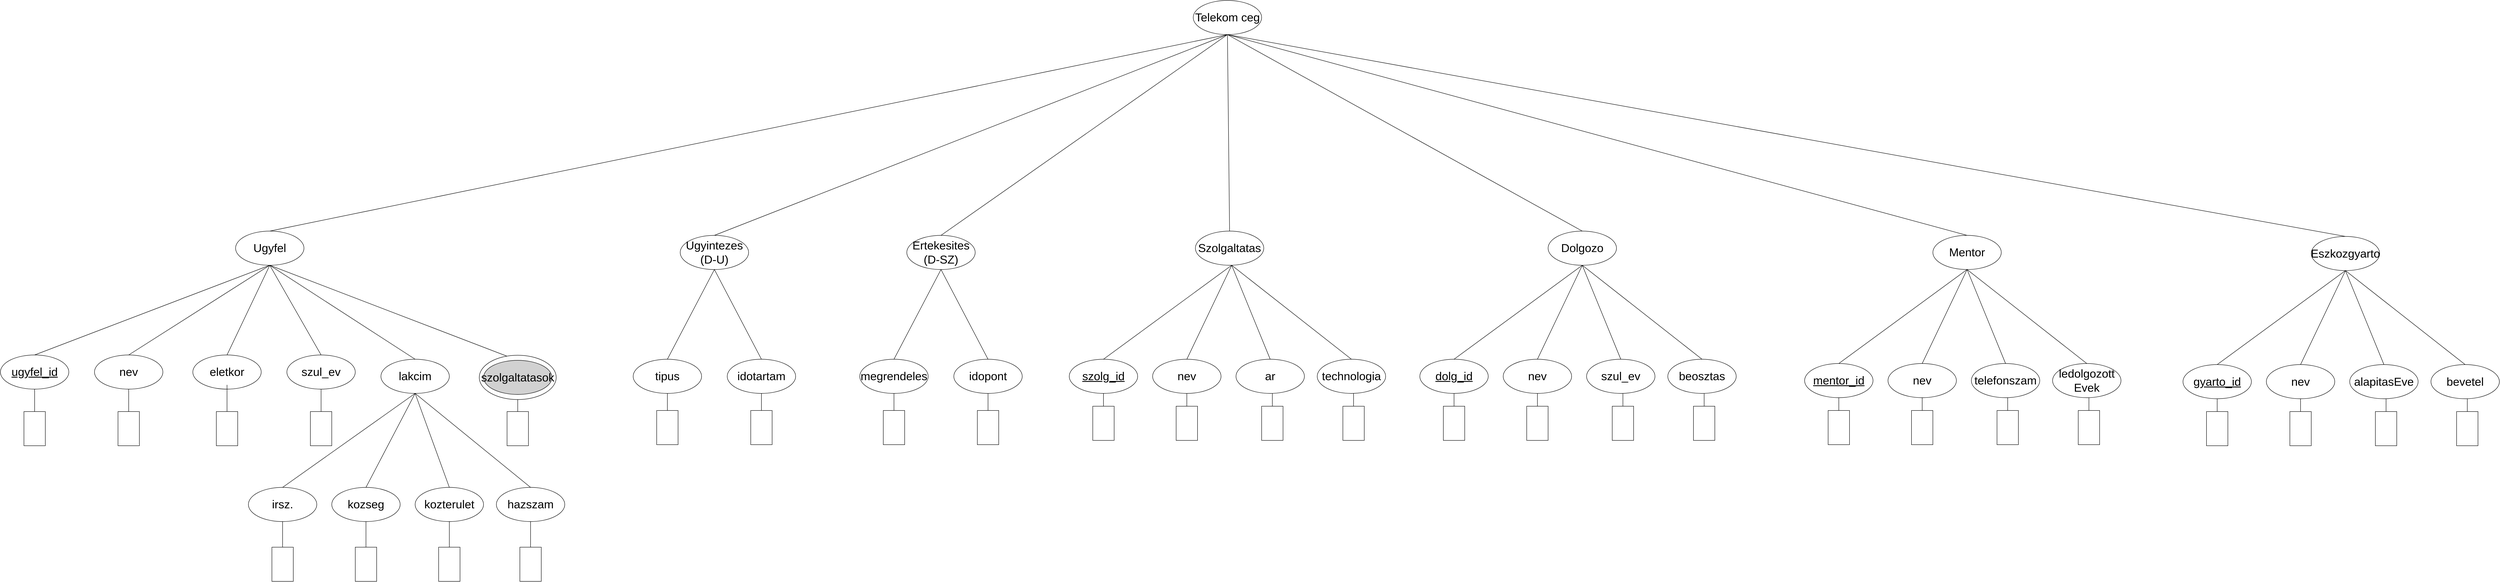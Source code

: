 <mxfile version="25.0.3">
  <diagram name="Page-1" id="8JmfMtVwKDrOoVaaeSnA">
    <mxGraphModel dx="9615" dy="4860" grid="1" gridSize="10" guides="1" tooltips="1" connect="1" arrows="1" fold="1" page="1" pageScale="1" pageWidth="850" pageHeight="1100" math="0" shadow="0">
      <root>
        <mxCell id="0" />
        <mxCell id="1" parent="0" />
        <mxCell id="OGvGZ4oasRyPuzzbkTMv-4" value="lakcim" style="ellipse;whiteSpace=wrap;html=1;fontSize=27;" parent="1" vertex="1">
          <mxGeometry x="-1130" y="490" width="160" height="80" as="geometry" />
        </mxCell>
        <mxCell id="OGvGZ4oasRyPuzzbkTMv-5" value="szul_ev" style="ellipse;whiteSpace=wrap;html=1;fontSize=27;" parent="1" vertex="1">
          <mxGeometry x="-1350" y="480" width="160" height="80" as="geometry" />
        </mxCell>
        <mxCell id="OGvGZ4oasRyPuzzbkTMv-7" value="&lt;span style=&quot;color: rgba(0, 0, 0, 0); font-family: monospace; font-size: 0px; text-align: start; text-wrap: nowrap;&quot;&gt;%3CmxGraphModel%3E%3Croot%3E%3CmxCell%20id%3D%220%22%2F%3E%3CmxCell%20id%3D%221%22%20parent%3D%220%22%2F%3E%3CmxCell%20id%3D%222%22%20value%3D%22%22%20style%3D%22rounded%3D0%3BwhiteSpace%3Dwrap%3Bhtml%3D1%3Bdirection%3Dsouth%3B%22%20vertex%3D%221%22%20parent%3D%221%22%3E%3CmxGeometry%20x%3D%22-100%22%20y%3D%22600%22%20width%3D%2260%22%20height%3D%2280%22%20as%3D%22geometry%22%2F%3E%3C%2FmxCell%3E%3C%2Froot%3E%3C%2FmxGraphModel%3E&lt;/span&gt;" style="rounded=0;whiteSpace=wrap;html=1;direction=south;" parent="1" vertex="1">
          <mxGeometry x="-1295" y="612.5" width="50" height="80" as="geometry" />
        </mxCell>
        <mxCell id="OGvGZ4oasRyPuzzbkTMv-8" value="" style="rounded=0;whiteSpace=wrap;html=1;direction=south;" parent="1" vertex="1">
          <mxGeometry x="-835" y="612.5" width="50" height="80" as="geometry" />
        </mxCell>
        <mxCell id="OGvGZ4oasRyPuzzbkTMv-9" value="kozterulet" style="ellipse;whiteSpace=wrap;html=1;fontSize=27;" parent="1" vertex="1">
          <mxGeometry x="-1050" y="790" width="160" height="80" as="geometry" />
        </mxCell>
        <mxCell id="OGvGZ4oasRyPuzzbkTMv-10" value="irsz." style="ellipse;whiteSpace=wrap;html=1;fontSize=27;" parent="1" vertex="1">
          <mxGeometry x="-1440" y="790" width="160" height="80" as="geometry" />
        </mxCell>
        <mxCell id="OGvGZ4oasRyPuzzbkTMv-11" value="hazszam" style="ellipse;whiteSpace=wrap;html=1;fontSize=27;" parent="1" vertex="1">
          <mxGeometry x="-860" y="790" width="160" height="80" as="geometry" />
        </mxCell>
        <mxCell id="OGvGZ4oasRyPuzzbkTMv-12" value="&lt;span style=&quot;color: rgba(0, 0, 0, 0); font-family: monospace; font-size: 0px; text-align: start; text-wrap: nowrap;&quot;&gt;%3CmxGraphModel%3E%3Croot%3E%3CmxCell%20id%3D%220%22%2F%3E%3CmxCell%20id%3D%221%22%20parent%3D%220%22%2F%3E%3CmxCell%20id%3D%222%22%20value%3D%22%22%20style%3D%22rounded%3D0%3BwhiteSpace%3Dwrap%3Bhtml%3D1%3Bdirection%3Dsouth%3B%22%20vertex%3D%221%22%20parent%3D%221%22%3E%3CmxGeometry%20x%3D%22-100%22%20y%3D%22600%22%20width%3D%2260%22%20height%3D%2280%22%20as%3D%22geometry%22%2F%3E%3C%2FmxCell%3E%3C%2Froot%3E%3C%2FmxGraphModel%3E&lt;/span&gt;" style="rounded=0;whiteSpace=wrap;html=1;direction=south;" parent="1" vertex="1">
          <mxGeometry x="-1385" y="930" width="50" height="80" as="geometry" />
        </mxCell>
        <mxCell id="OGvGZ4oasRyPuzzbkTMv-13" value="&lt;span style=&quot;color: rgba(0, 0, 0, 0); font-family: monospace; font-size: 0px; text-align: start; text-wrap: nowrap;&quot;&gt;%3CmxGraphModel%3E%3Croot%3E%3CmxCell%20id%3D%220%22%2F%3E%3CmxCell%20id%3D%221%22%20parent%3D%220%22%2F%3E%3CmxCell%20id%3D%222%22%20value%3D%22%22%20style%3D%22rounded%3D0%3BwhiteSpace%3Dwrap%3Bhtml%3D1%3Bdirection%3Dsouth%3B%22%20vertex%3D%221%22%20parent%3D%221%22%3E%3CmxGeometry%20x%3D%22-100%22%20y%3D%22600%22%20width%3D%2260%22%20height%3D%2280%22%20as%3D%22geometry%22%2F%3E%3C%2FmxCell%3E%3C%2Froot%3E%3C%2FmxGraphModel%3E&lt;/span&gt;" style="rounded=0;whiteSpace=wrap;html=1;direction=south;" parent="1" vertex="1">
          <mxGeometry x="-805" y="930" width="50" height="80" as="geometry" />
        </mxCell>
        <mxCell id="OGvGZ4oasRyPuzzbkTMv-14" value="&lt;span style=&quot;color: rgba(0, 0, 0, 0); font-family: monospace; font-size: 0px; text-align: start; text-wrap: nowrap;&quot;&gt;%3CmxGraphModel%3E%3Croot%3E%3CmxCell%20id%3D%220%22%2F%3E%3CmxCell%20id%3D%221%22%20parent%3D%220%22%2F%3E%3CmxCell%20id%3D%222%22%20value%3D%22%22%20style%3D%22rounded%3D0%3BwhiteSpace%3Dwrap%3Bhtml%3D1%3Bdirection%3Dsouth%3B%22%20vertex%3D%221%22%20parent%3D%221%22%3E%3CmxGeometry%20x%3D%22-100%22%20y%3D%22600%22%20width%3D%2260%22%20height%3D%2280%22%20as%3D%22geometry%22%2F%3E%3C%2FmxCell%3E%3C%2Froot%3E%3C%2FmxGraphModel%3E&lt;/span&gt;" style="rounded=0;whiteSpace=wrap;html=1;direction=south;" parent="1" vertex="1">
          <mxGeometry x="-995" y="930" width="50" height="80" as="geometry" />
        </mxCell>
        <mxCell id="OGvGZ4oasRyPuzzbkTMv-16" value="" style="endArrow=none;html=1;rounded=0;entryX=0.5;entryY=1;entryDx=0;entryDy=0;exitX=0.5;exitY=0;exitDx=0;exitDy=0;" parent="1" source="OGvGZ4oasRyPuzzbkTMv-4" target="_SW-dI8r1quf2g5QRyZT-1" edge="1">
          <mxGeometry width="50" height="50" relative="1" as="geometry">
            <mxPoint x="-745" y="655" as="sourcePoint" />
            <mxPoint x="-1040" y="260" as="targetPoint" />
          </mxGeometry>
        </mxCell>
        <mxCell id="OGvGZ4oasRyPuzzbkTMv-17" value="" style="endArrow=none;html=1;rounded=0;entryX=0.5;entryY=1;entryDx=0;entryDy=0;exitX=0.5;exitY=0;exitDx=0;exitDy=0;" parent="1" source="OGvGZ4oasRyPuzzbkTMv-6" target="_SW-dI8r1quf2g5QRyZT-1" edge="1">
          <mxGeometry width="50" height="50" relative="1" as="geometry">
            <mxPoint x="-745" y="762.5" as="sourcePoint" />
            <mxPoint x="-1040" y="367.5" as="targetPoint" />
          </mxGeometry>
        </mxCell>
        <mxCell id="OGvGZ4oasRyPuzzbkTMv-18" value="" style="endArrow=none;html=1;rounded=0;exitX=0.5;exitY=0;exitDx=0;exitDy=0;entryX=0.5;entryY=1;entryDx=0;entryDy=0;" parent="1" source="OGvGZ4oasRyPuzzbkTMv-5" target="_SW-dI8r1quf2g5QRyZT-1" edge="1">
          <mxGeometry width="50" height="50" relative="1" as="geometry">
            <mxPoint x="-745" y="762.5" as="sourcePoint" />
            <mxPoint x="-1040" y="367.5" as="targetPoint" />
          </mxGeometry>
        </mxCell>
        <mxCell id="OGvGZ4oasRyPuzzbkTMv-19" value="" style="endArrow=none;html=1;rounded=0;entryX=0.5;entryY=1;entryDx=0;entryDy=0;exitX=0.5;exitY=0;exitDx=0;exitDy=0;" parent="1" source="OGvGZ4oasRyPuzzbkTMv-9" target="OGvGZ4oasRyPuzzbkTMv-4" edge="1">
          <mxGeometry width="50" height="50" relative="1" as="geometry">
            <mxPoint x="-800" y="612.5" as="sourcePoint" />
            <mxPoint x="-750" y="562.5" as="targetPoint" />
          </mxGeometry>
        </mxCell>
        <mxCell id="OGvGZ4oasRyPuzzbkTMv-20" value="" style="endArrow=none;html=1;rounded=0;entryX=0.5;entryY=1;entryDx=0;entryDy=0;exitX=0.5;exitY=0;exitDx=0;exitDy=0;" parent="1" source="OGvGZ4oasRyPuzzbkTMv-10" target="OGvGZ4oasRyPuzzbkTMv-4" edge="1">
          <mxGeometry width="50" height="50" relative="1" as="geometry">
            <mxPoint x="-800" y="612.5" as="sourcePoint" />
            <mxPoint x="-750" y="562.5" as="targetPoint" />
          </mxGeometry>
        </mxCell>
        <mxCell id="OGvGZ4oasRyPuzzbkTMv-21" value="" style="endArrow=none;html=1;rounded=0;entryX=0.5;entryY=1;entryDx=0;entryDy=0;exitX=0.5;exitY=0;exitDx=0;exitDy=0;" parent="1" source="OGvGZ4oasRyPuzzbkTMv-11" target="OGvGZ4oasRyPuzzbkTMv-4" edge="1">
          <mxGeometry width="50" height="50" relative="1" as="geometry">
            <mxPoint x="-800" y="612.5" as="sourcePoint" />
            <mxPoint x="-750" y="562.5" as="targetPoint" />
          </mxGeometry>
        </mxCell>
        <mxCell id="OGvGZ4oasRyPuzzbkTMv-22" value="" style="endArrow=none;html=1;rounded=0;entryX=0.5;entryY=1;entryDx=0;entryDy=0;exitX=0;exitY=0.5;exitDx=0;exitDy=0;" parent="1" source="OGvGZ4oasRyPuzzbkTMv-8" target="OGvGZ4oasRyPuzzbkTMv-6" edge="1">
          <mxGeometry width="50" height="50" relative="1" as="geometry">
            <mxPoint x="-800" y="612.5" as="sourcePoint" />
            <mxPoint x="-750" y="562.5" as="targetPoint" />
          </mxGeometry>
        </mxCell>
        <mxCell id="OGvGZ4oasRyPuzzbkTMv-23" value="" style="endArrow=none;html=1;rounded=0;entryX=0.5;entryY=1;entryDx=0;entryDy=0;exitX=0;exitY=0.5;exitDx=0;exitDy=0;" parent="1" source="OGvGZ4oasRyPuzzbkTMv-7" target="OGvGZ4oasRyPuzzbkTMv-5" edge="1">
          <mxGeometry width="50" height="50" relative="1" as="geometry">
            <mxPoint x="-800" y="612.5" as="sourcePoint" />
            <mxPoint x="-750" y="562.5" as="targetPoint" />
          </mxGeometry>
        </mxCell>
        <mxCell id="OGvGZ4oasRyPuzzbkTMv-24" value="" style="endArrow=none;html=1;rounded=0;entryX=0.5;entryY=1;entryDx=0;entryDy=0;exitX=0;exitY=0.5;exitDx=0;exitDy=0;" parent="1" source="OGvGZ4oasRyPuzzbkTMv-14" target="OGvGZ4oasRyPuzzbkTMv-9" edge="1">
          <mxGeometry width="50" height="50" relative="1" as="geometry">
            <mxPoint x="-800" y="690" as="sourcePoint" />
            <mxPoint x="-750" y="640" as="targetPoint" />
          </mxGeometry>
        </mxCell>
        <mxCell id="OGvGZ4oasRyPuzzbkTMv-25" value="" style="endArrow=none;html=1;rounded=0;entryX=0.5;entryY=1;entryDx=0;entryDy=0;exitX=0;exitY=0.5;exitDx=0;exitDy=0;" parent="1" source="OGvGZ4oasRyPuzzbkTMv-12" target="OGvGZ4oasRyPuzzbkTMv-10" edge="1">
          <mxGeometry width="50" height="50" relative="1" as="geometry">
            <mxPoint x="-800" y="690" as="sourcePoint" />
            <mxPoint x="-750" y="640" as="targetPoint" />
          </mxGeometry>
        </mxCell>
        <mxCell id="OGvGZ4oasRyPuzzbkTMv-26" value="" style="endArrow=none;html=1;rounded=0;entryX=0.5;entryY=1;entryDx=0;entryDy=0;exitX=0;exitY=0.5;exitDx=0;exitDy=0;" parent="1" source="OGvGZ4oasRyPuzzbkTMv-13" target="OGvGZ4oasRyPuzzbkTMv-11" edge="1">
          <mxGeometry width="50" height="50" relative="1" as="geometry">
            <mxPoint x="-800" y="690" as="sourcePoint" />
            <mxPoint x="-750" y="640" as="targetPoint" />
          </mxGeometry>
        </mxCell>
        <mxCell id="OGvGZ4oasRyPuzzbkTMv-32" value="Dolgozo" style="ellipse;whiteSpace=wrap;html=1;fontSize=27;" parent="1" vertex="1">
          <mxGeometry x="1600" y="190" width="160" height="80" as="geometry" />
        </mxCell>
        <mxCell id="OGvGZ4oasRyPuzzbkTMv-33" value="Szolgaltatas" style="ellipse;whiteSpace=wrap;html=1;fontSize=27;" parent="1" vertex="1">
          <mxGeometry x="775" y="190" width="160" height="80" as="geometry" />
        </mxCell>
        <mxCell id="OGvGZ4oasRyPuzzbkTMv-34" value="Mentor" style="ellipse;whiteSpace=wrap;html=1;fontSize=27;" parent="1" vertex="1">
          <mxGeometry x="2500" y="200" width="160" height="80" as="geometry" />
        </mxCell>
        <mxCell id="OGvGZ4oasRyPuzzbkTMv-35" value="Eszkozgyarto" style="ellipse;whiteSpace=wrap;html=1;fontSize=27;" parent="1" vertex="1">
          <mxGeometry x="3385" y="202.5" width="160" height="80" as="geometry" />
        </mxCell>
        <mxCell id="OGvGZ4oasRyPuzzbkTMv-125" value="Telekom ceg" style="ellipse;whiteSpace=wrap;html=1;fontSize=27;" parent="1" vertex="1">
          <mxGeometry x="770" y="-350" width="160" height="80" as="geometry" />
        </mxCell>
        <mxCell id="OGvGZ4oasRyPuzzbkTMv-130" value="nev" style="ellipse;whiteSpace=wrap;html=1;fontSize=27;strokeColor=default;" parent="1" vertex="1">
          <mxGeometry x="3280" y="502.5" width="160" height="80" as="geometry" />
        </mxCell>
        <mxCell id="OGvGZ4oasRyPuzzbkTMv-131" value="gyarto_id" style="ellipse;whiteSpace=wrap;html=1;fontSize=27;strokeColor=default;fontStyle=4" parent="1" vertex="1">
          <mxGeometry x="3085" y="502.5" width="160" height="80" as="geometry" />
        </mxCell>
        <mxCell id="OGvGZ4oasRyPuzzbkTMv-132" value="bevetel" style="ellipse;whiteSpace=wrap;html=1;fontSize=27;strokeColor=default;" parent="1" vertex="1">
          <mxGeometry x="3665" y="502.5" width="160" height="80" as="geometry" />
        </mxCell>
        <mxCell id="OGvGZ4oasRyPuzzbkTMv-137" value="" style="endArrow=none;html=1;rounded=0;entryX=0.5;entryY=0;entryDx=0;entryDy=0;exitX=0.5;exitY=1;exitDx=0;exitDy=0;" parent="1" source="OGvGZ4oasRyPuzzbkTMv-35" target="OGvGZ4oasRyPuzzbkTMv-130" edge="1">
          <mxGeometry width="50" height="50" relative="1" as="geometry">
            <mxPoint x="2565" y="292.5" as="sourcePoint" />
            <mxPoint x="2785" y="502.5" as="targetPoint" />
          </mxGeometry>
        </mxCell>
        <mxCell id="OGvGZ4oasRyPuzzbkTMv-138" value="" style="endArrow=none;html=1;rounded=0;entryX=0.5;entryY=0;entryDx=0;entryDy=0;exitX=0.5;exitY=1;exitDx=0;exitDy=0;" parent="1" source="OGvGZ4oasRyPuzzbkTMv-35" target="OGvGZ4oasRyPuzzbkTMv-131" edge="1">
          <mxGeometry width="50" height="50" relative="1" as="geometry">
            <mxPoint x="3475" y="302.5" as="sourcePoint" />
            <mxPoint x="3475" y="512.5" as="targetPoint" />
          </mxGeometry>
        </mxCell>
        <mxCell id="OGvGZ4oasRyPuzzbkTMv-139" value="" style="endArrow=none;html=1;rounded=0;entryX=0.5;entryY=0;entryDx=0;entryDy=0;exitX=0.5;exitY=1;exitDx=0;exitDy=0;" parent="1" source="OGvGZ4oasRyPuzzbkTMv-35" target="OGvGZ4oasRyPuzzbkTMv-132" edge="1">
          <mxGeometry width="50" height="50" relative="1" as="geometry">
            <mxPoint x="3475" y="302.5" as="sourcePoint" />
            <mxPoint x="3255" y="512.5" as="targetPoint" />
          </mxGeometry>
        </mxCell>
        <mxCell id="OGvGZ4oasRyPuzzbkTMv-143" value="&lt;span style=&quot;color: rgba(0, 0, 0, 0); font-family: monospace; font-size: 0px; text-align: start; text-wrap: nowrap;&quot;&gt;%3CmxGraphModel%3E%3Croot%3E%3CmxCell%20id%3D%220%22%2F%3E%3CmxCell%20id%3D%221%22%20parent%3D%220%22%2F%3E%3CmxCell%20id%3D%222%22%20value%3D%22%22%20style%3D%22rounded%3D0%3BwhiteSpace%3Dwrap%3Bhtml%3D1%3Bdirection%3Dsouth%3B%22%20vertex%3D%221%22%20parent%3D%221%22%3E%3CmxGeometry%20x%3D%22-100%22%20y%3D%22600%22%20width%3D%2260%22%20height%3D%2280%22%20as%3D%22geometry%22%2F%3E%3C%2FmxCell%3E%3C%2Froot%3E%3C%2FmxGraphModel%3E&lt;/span&gt;" style="rounded=0;whiteSpace=wrap;html=1;direction=south;" parent="1" vertex="1">
          <mxGeometry x="3140" y="612.5" width="50" height="80" as="geometry" />
        </mxCell>
        <mxCell id="OGvGZ4oasRyPuzzbkTMv-144" value="&lt;span style=&quot;color: rgba(0, 0, 0, 0); font-family: monospace; font-size: 0px; text-align: start; text-wrap: nowrap;&quot;&gt;%3CmxGraphModel%3E%3Croot%3E%3CmxCell%20id%3D%220%22%2F%3E%3CmxCell%20id%3D%221%22%20parent%3D%220%22%2F%3E%3CmxCell%20id%3D%222%22%20value%3D%22%22%20style%3D%22rounded%3D0%3BwhiteSpace%3Dwrap%3Bhtml%3D1%3Bdirection%3Dsouth%3B%22%20vertex%3D%221%22%20parent%3D%221%22%3E%3CmxGeometry%20x%3D%22-100%22%20y%3D%22600%22%20width%3D%2260%22%20height%3D%2280%22%20as%3D%22geometry%22%2F%3E%3C%2FmxCell%3E%3C%2Froot%3E%3C%2FmxGraphModel%3E&lt;/span&gt;" style="rounded=0;whiteSpace=wrap;html=1;direction=south;" parent="1" vertex="1">
          <mxGeometry x="3335" y="612.5" width="50" height="80" as="geometry" />
        </mxCell>
        <mxCell id="OGvGZ4oasRyPuzzbkTMv-152" value="" style="endArrow=none;html=1;rounded=0;entryX=0.5;entryY=1;entryDx=0;entryDy=0;exitX=0;exitY=0.5;exitDx=0;exitDy=0;" parent="1" source="OGvGZ4oasRyPuzzbkTMv-144" target="OGvGZ4oasRyPuzzbkTMv-130" edge="1">
          <mxGeometry width="50" height="50" relative="1" as="geometry">
            <mxPoint x="3565" y="702.5" as="sourcePoint" />
            <mxPoint x="3745" y="592.5" as="targetPoint" />
          </mxGeometry>
        </mxCell>
        <mxCell id="OGvGZ4oasRyPuzzbkTMv-153" value="" style="endArrow=none;html=1;rounded=0;entryX=0.5;entryY=1;entryDx=0;entryDy=0;exitX=0;exitY=0.5;exitDx=0;exitDy=0;" parent="1" source="OGvGZ4oasRyPuzzbkTMv-143" target="OGvGZ4oasRyPuzzbkTMv-131" edge="1">
          <mxGeometry width="50" height="50" relative="1" as="geometry">
            <mxPoint x="3495" y="702.5" as="sourcePoint" />
            <mxPoint x="3675" y="592.5" as="targetPoint" />
          </mxGeometry>
        </mxCell>
        <mxCell id="OGvGZ4oasRyPuzzbkTMv-161" value="" style="endArrow=none;html=1;rounded=0;entryX=0.5;entryY=0;entryDx=0;entryDy=0;exitX=0.5;exitY=1;exitDx=0;exitDy=0;" parent="1" source="OGvGZ4oasRyPuzzbkTMv-125" target="OGvGZ4oasRyPuzzbkTMv-35" edge="1">
          <mxGeometry width="50" height="50" relative="1" as="geometry">
            <mxPoint x="1765" y="-290" as="sourcePoint" />
            <mxPoint x="4440" y="220" as="targetPoint" />
          </mxGeometry>
        </mxCell>
        <mxCell id="OGvGZ4oasRyPuzzbkTMv-162" value="" style="endArrow=none;html=1;rounded=0;entryX=0.5;entryY=1;entryDx=0;entryDy=0;exitX=0.5;exitY=0;exitDx=0;exitDy=0;" parent="1" source="OGvGZ4oasRyPuzzbkTMv-34" target="OGvGZ4oasRyPuzzbkTMv-125" edge="1">
          <mxGeometry width="50" height="50" relative="1" as="geometry">
            <mxPoint x="1870" y="220" as="sourcePoint" />
            <mxPoint x="1920" y="170" as="targetPoint" />
          </mxGeometry>
        </mxCell>
        <mxCell id="OGvGZ4oasRyPuzzbkTMv-163" value="" style="endArrow=none;html=1;rounded=0;entryX=0.5;entryY=1;entryDx=0;entryDy=0;exitX=0.5;exitY=0;exitDx=0;exitDy=0;" parent="1" source="OGvGZ4oasRyPuzzbkTMv-33" target="OGvGZ4oasRyPuzzbkTMv-125" edge="1">
          <mxGeometry width="50" height="50" relative="1" as="geometry">
            <mxPoint x="1870" y="220" as="sourcePoint" />
            <mxPoint x="1920" y="170" as="targetPoint" />
          </mxGeometry>
        </mxCell>
        <mxCell id="OGvGZ4oasRyPuzzbkTMv-164" value="" style="endArrow=none;html=1;rounded=0;entryX=0.5;entryY=1;entryDx=0;entryDy=0;exitX=0.5;exitY=0;exitDx=0;exitDy=0;" parent="1" source="OGvGZ4oasRyPuzzbkTMv-32" target="OGvGZ4oasRyPuzzbkTMv-125" edge="1">
          <mxGeometry width="50" height="50" relative="1" as="geometry">
            <mxPoint x="1840" y="220" as="sourcePoint" />
            <mxPoint x="1890" y="170" as="targetPoint" />
          </mxGeometry>
        </mxCell>
        <mxCell id="OGvGZ4oasRyPuzzbkTMv-165" value="" style="endArrow=none;html=1;rounded=0;entryX=0.5;entryY=1;entryDx=0;entryDy=0;exitX=0.5;exitY=0;exitDx=0;exitDy=0;" parent="1" source="_SW-dI8r1quf2g5QRyZT-1" target="OGvGZ4oasRyPuzzbkTMv-125" edge="1">
          <mxGeometry width="50" height="50" relative="1" as="geometry">
            <mxPoint x="130" y="210" as="sourcePoint" />
            <mxPoint x="1500" y="190" as="targetPoint" />
          </mxGeometry>
        </mxCell>
        <mxCell id="_SW-dI8r1quf2g5QRyZT-1" value="Ugyfel" style="ellipse;whiteSpace=wrap;html=1;fontSize=27;" vertex="1" parent="1">
          <mxGeometry x="-1470" y="190" width="160" height="80" as="geometry" />
        </mxCell>
        <mxCell id="_SW-dI8r1quf2g5QRyZT-3" value="Ertekesites (D-SZ)" style="ellipse;whiteSpace=wrap;html=1;fontSize=27;" vertex="1" parent="1">
          <mxGeometry x="100" y="200" width="160" height="80" as="geometry" />
        </mxCell>
        <mxCell id="_SW-dI8r1quf2g5QRyZT-4" value="Ugyintezes (D-U)" style="ellipse;whiteSpace=wrap;html=1;fontSize=27;" vertex="1" parent="1">
          <mxGeometry x="-430" y="200" width="160" height="80" as="geometry" />
        </mxCell>
        <mxCell id="_SW-dI8r1quf2g5QRyZT-5" value="" style="endArrow=none;html=1;rounded=0;entryX=0.5;entryY=1;entryDx=0;entryDy=0;exitX=0.5;exitY=0;exitDx=0;exitDy=0;" edge="1" parent="1" source="_SW-dI8r1quf2g5QRyZT-3" target="OGvGZ4oasRyPuzzbkTMv-125">
          <mxGeometry width="50" height="50" relative="1" as="geometry">
            <mxPoint x="-480" y="140" as="sourcePoint" />
            <mxPoint x="1145" y="-360" as="targetPoint" />
          </mxGeometry>
        </mxCell>
        <mxCell id="_SW-dI8r1quf2g5QRyZT-6" value="" style="endArrow=none;html=1;rounded=0;entryX=0.5;entryY=1;entryDx=0;entryDy=0;exitX=0.5;exitY=0;exitDx=0;exitDy=0;" edge="1" parent="1" source="_SW-dI8r1quf2g5QRyZT-4" target="OGvGZ4oasRyPuzzbkTMv-125">
          <mxGeometry width="50" height="50" relative="1" as="geometry">
            <mxPoint x="-810" y="150" as="sourcePoint" />
            <mxPoint x="1445" y="-340" as="targetPoint" />
          </mxGeometry>
        </mxCell>
        <mxCell id="_SW-dI8r1quf2g5QRyZT-8" value="alapitasEve" style="ellipse;whiteSpace=wrap;html=1;fontSize=27;strokeColor=default;" vertex="1" parent="1">
          <mxGeometry x="3475" y="502.5" width="160" height="80" as="geometry" />
        </mxCell>
        <mxCell id="_SW-dI8r1quf2g5QRyZT-9" value="" style="endArrow=none;html=1;rounded=0;entryX=0.5;entryY=0;entryDx=0;entryDy=0;exitX=0.5;exitY=1;exitDx=0;exitDy=0;" edge="1" parent="1" source="OGvGZ4oasRyPuzzbkTMv-35" target="_SW-dI8r1quf2g5QRyZT-8">
          <mxGeometry width="50" height="50" relative="1" as="geometry">
            <mxPoint x="3475" y="292.5" as="sourcePoint" />
            <mxPoint x="3770" y="512.5" as="targetPoint" />
          </mxGeometry>
        </mxCell>
        <mxCell id="_SW-dI8r1quf2g5QRyZT-10" value="&lt;span style=&quot;color: rgba(0, 0, 0, 0); font-family: monospace; font-size: 0px; text-align: start; text-wrap: nowrap;&quot;&gt;%3CmxGraphModel%3E%3Croot%3E%3CmxCell%20id%3D%220%22%2F%3E%3CmxCell%20id%3D%221%22%20parent%3D%220%22%2F%3E%3CmxCell%20id%3D%222%22%20value%3D%22%22%20style%3D%22rounded%3D0%3BwhiteSpace%3Dwrap%3Bhtml%3D1%3Bdirection%3Dsouth%3B%22%20vertex%3D%221%22%20parent%3D%221%22%3E%3CmxGeometry%20x%3D%22-100%22%20y%3D%22600%22%20width%3D%2260%22%20height%3D%2280%22%20as%3D%22geometry%22%2F%3E%3C%2FmxCell%3E%3C%2Froot%3E%3C%2FmxGraphModel%3E&lt;/span&gt;" style="rounded=0;whiteSpace=wrap;html=1;direction=south;" vertex="1" parent="1">
          <mxGeometry x="3535" y="612.5" width="50" height="80" as="geometry" />
        </mxCell>
        <mxCell id="_SW-dI8r1quf2g5QRyZT-11" value="" style="endArrow=none;html=1;rounded=0;entryX=0.5;entryY=1;entryDx=0;entryDy=0;exitX=0;exitY=0.5;exitDx=0;exitDy=0;" edge="1" parent="1" source="_SW-dI8r1quf2g5QRyZT-10">
          <mxGeometry width="50" height="50" relative="1" as="geometry">
            <mxPoint x="3765" y="702.5" as="sourcePoint" />
            <mxPoint x="3560" y="582.5" as="targetPoint" />
          </mxGeometry>
        </mxCell>
        <mxCell id="_SW-dI8r1quf2g5QRyZT-12" value="&lt;span style=&quot;color: rgba(0, 0, 0, 0); font-family: monospace; font-size: 0px; text-align: start; text-wrap: nowrap;&quot;&gt;%3CmxGraphModel%3E%3Croot%3E%3CmxCell%20id%3D%220%22%2F%3E%3CmxCell%20id%3D%221%22%20parent%3D%220%22%2F%3E%3CmxCell%20id%3D%222%22%20value%3D%22%22%20style%3D%22rounded%3D0%3BwhiteSpace%3Dwrap%3Bhtml%3D1%3Bdirection%3Dsouth%3B%22%20vertex%3D%221%22%20parent%3D%221%22%3E%3CmxGeometry%20x%3D%22-100%22%20y%3D%22600%22%20width%3D%2260%22%20height%3D%2280%22%20as%3D%22geometry%22%2F%3E%3C%2FmxCell%3E%3C%2Froot%3E%3C%2FmxGraphModel%3E&lt;/span&gt;" style="rounded=0;whiteSpace=wrap;html=1;direction=south;" vertex="1" parent="1">
          <mxGeometry x="3725" y="612.5" width="50" height="80" as="geometry" />
        </mxCell>
        <mxCell id="_SW-dI8r1quf2g5QRyZT-13" value="" style="endArrow=none;html=1;rounded=0;entryX=0.5;entryY=1;entryDx=0;entryDy=0;exitX=0;exitY=0.5;exitDx=0;exitDy=0;" edge="1" parent="1" source="_SW-dI8r1quf2g5QRyZT-12">
          <mxGeometry width="50" height="50" relative="1" as="geometry">
            <mxPoint x="3955" y="702.5" as="sourcePoint" />
            <mxPoint x="3750" y="582.5" as="targetPoint" />
          </mxGeometry>
        </mxCell>
        <mxCell id="_SW-dI8r1quf2g5QRyZT-14" value="nev" style="ellipse;whiteSpace=wrap;html=1;fontSize=27;strokeColor=default;" vertex="1" parent="1">
          <mxGeometry x="2395" y="500" width="160" height="80" as="geometry" />
        </mxCell>
        <mxCell id="_SW-dI8r1quf2g5QRyZT-15" value="mentor_id" style="ellipse;whiteSpace=wrap;html=1;fontSize=27;strokeColor=default;fontStyle=4" vertex="1" parent="1">
          <mxGeometry x="2200" y="500" width="160" height="80" as="geometry" />
        </mxCell>
        <mxCell id="_SW-dI8r1quf2g5QRyZT-16" value="ledolgozott&lt;div&gt;Evek&lt;/div&gt;" style="ellipse;whiteSpace=wrap;html=1;fontSize=27;strokeColor=default;" vertex="1" parent="1">
          <mxGeometry x="2780" y="500" width="160" height="80" as="geometry" />
        </mxCell>
        <mxCell id="_SW-dI8r1quf2g5QRyZT-17" value="" style="endArrow=none;html=1;rounded=0;entryX=0.5;entryY=0;entryDx=0;entryDy=0;exitX=0.5;exitY=1;exitDx=0;exitDy=0;" edge="1" parent="1" target="_SW-dI8r1quf2g5QRyZT-14">
          <mxGeometry width="50" height="50" relative="1" as="geometry">
            <mxPoint x="2580" y="280" as="sourcePoint" />
            <mxPoint x="1900" y="500" as="targetPoint" />
          </mxGeometry>
        </mxCell>
        <mxCell id="_SW-dI8r1quf2g5QRyZT-18" value="" style="endArrow=none;html=1;rounded=0;entryX=0.5;entryY=0;entryDx=0;entryDy=0;exitX=0.5;exitY=1;exitDx=0;exitDy=0;" edge="1" parent="1" target="_SW-dI8r1quf2g5QRyZT-15">
          <mxGeometry width="50" height="50" relative="1" as="geometry">
            <mxPoint x="2580" y="280" as="sourcePoint" />
            <mxPoint x="2590" y="510" as="targetPoint" />
          </mxGeometry>
        </mxCell>
        <mxCell id="_SW-dI8r1quf2g5QRyZT-19" value="" style="endArrow=none;html=1;rounded=0;entryX=0.5;entryY=0;entryDx=0;entryDy=0;exitX=0.5;exitY=1;exitDx=0;exitDy=0;" edge="1" parent="1" target="_SW-dI8r1quf2g5QRyZT-16">
          <mxGeometry width="50" height="50" relative="1" as="geometry">
            <mxPoint x="2580" y="280" as="sourcePoint" />
            <mxPoint x="2370" y="510" as="targetPoint" />
          </mxGeometry>
        </mxCell>
        <mxCell id="_SW-dI8r1quf2g5QRyZT-20" value="&lt;span style=&quot;color: rgba(0, 0, 0, 0); font-family: monospace; font-size: 0px; text-align: start; text-wrap: nowrap;&quot;&gt;%3CmxGraphModel%3E%3Croot%3E%3CmxCell%20id%3D%220%22%2F%3E%3CmxCell%20id%3D%221%22%20parent%3D%220%22%2F%3E%3CmxCell%20id%3D%222%22%20value%3D%22%22%20style%3D%22rounded%3D0%3BwhiteSpace%3Dwrap%3Bhtml%3D1%3Bdirection%3Dsouth%3B%22%20vertex%3D%221%22%20parent%3D%221%22%3E%3CmxGeometry%20x%3D%22-100%22%20y%3D%22600%22%20width%3D%2260%22%20height%3D%2280%22%20as%3D%22geometry%22%2F%3E%3C%2FmxCell%3E%3C%2Froot%3E%3C%2FmxGraphModel%3E&lt;/span&gt;" style="rounded=0;whiteSpace=wrap;html=1;direction=south;" vertex="1" parent="1">
          <mxGeometry x="2255" y="610" width="50" height="80" as="geometry" />
        </mxCell>
        <mxCell id="_SW-dI8r1quf2g5QRyZT-21" value="&lt;span style=&quot;color: rgba(0, 0, 0, 0); font-family: monospace; font-size: 0px; text-align: start; text-wrap: nowrap;&quot;&gt;%3CmxGraphModel%3E%3Croot%3E%3CmxCell%20id%3D%220%22%2F%3E%3CmxCell%20id%3D%221%22%20parent%3D%220%22%2F%3E%3CmxCell%20id%3D%222%22%20value%3D%22%22%20style%3D%22rounded%3D0%3BwhiteSpace%3Dwrap%3Bhtml%3D1%3Bdirection%3Dsouth%3B%22%20vertex%3D%221%22%20parent%3D%221%22%3E%3CmxGeometry%20x%3D%22-100%22%20y%3D%22600%22%20width%3D%2260%22%20height%3D%2280%22%20as%3D%22geometry%22%2F%3E%3C%2FmxCell%3E%3C%2Froot%3E%3C%2FmxGraphModel%3E&lt;/span&gt;" style="rounded=0;whiteSpace=wrap;html=1;direction=south;" vertex="1" parent="1">
          <mxGeometry x="2450" y="610" width="50" height="80" as="geometry" />
        </mxCell>
        <mxCell id="_SW-dI8r1quf2g5QRyZT-22" value="" style="endArrow=none;html=1;rounded=0;entryX=0.5;entryY=1;entryDx=0;entryDy=0;exitX=0;exitY=0.5;exitDx=0;exitDy=0;" edge="1" parent="1" source="_SW-dI8r1quf2g5QRyZT-21" target="_SW-dI8r1quf2g5QRyZT-14">
          <mxGeometry width="50" height="50" relative="1" as="geometry">
            <mxPoint x="2680" y="700" as="sourcePoint" />
            <mxPoint x="2860" y="590" as="targetPoint" />
          </mxGeometry>
        </mxCell>
        <mxCell id="_SW-dI8r1quf2g5QRyZT-23" value="" style="endArrow=none;html=1;rounded=0;entryX=0.5;entryY=1;entryDx=0;entryDy=0;exitX=0;exitY=0.5;exitDx=0;exitDy=0;" edge="1" parent="1" source="_SW-dI8r1quf2g5QRyZT-20" target="_SW-dI8r1quf2g5QRyZT-15">
          <mxGeometry width="50" height="50" relative="1" as="geometry">
            <mxPoint x="2610" y="700" as="sourcePoint" />
            <mxPoint x="2790" y="590" as="targetPoint" />
          </mxGeometry>
        </mxCell>
        <mxCell id="_SW-dI8r1quf2g5QRyZT-24" value="telefonszam" style="ellipse;whiteSpace=wrap;html=1;fontSize=27;strokeColor=default;" vertex="1" parent="1">
          <mxGeometry x="2590" y="500" width="160" height="80" as="geometry" />
        </mxCell>
        <mxCell id="_SW-dI8r1quf2g5QRyZT-25" value="" style="endArrow=none;html=1;rounded=0;entryX=0.5;entryY=0;entryDx=0;entryDy=0;exitX=0.5;exitY=1;exitDx=0;exitDy=0;" edge="1" parent="1" target="_SW-dI8r1quf2g5QRyZT-24">
          <mxGeometry width="50" height="50" relative="1" as="geometry">
            <mxPoint x="2580" y="280" as="sourcePoint" />
            <mxPoint x="2885" y="510" as="targetPoint" />
          </mxGeometry>
        </mxCell>
        <mxCell id="_SW-dI8r1quf2g5QRyZT-26" value="&lt;span style=&quot;color: rgba(0, 0, 0, 0); font-family: monospace; font-size: 0px; text-align: start; text-wrap: nowrap;&quot;&gt;%3CmxGraphModel%3E%3Croot%3E%3CmxCell%20id%3D%220%22%2F%3E%3CmxCell%20id%3D%221%22%20parent%3D%220%22%2F%3E%3CmxCell%20id%3D%222%22%20value%3D%22%22%20style%3D%22rounded%3D0%3BwhiteSpace%3Dwrap%3Bhtml%3D1%3Bdirection%3Dsouth%3B%22%20vertex%3D%221%22%20parent%3D%221%22%3E%3CmxGeometry%20x%3D%22-100%22%20y%3D%22600%22%20width%3D%2260%22%20height%3D%2280%22%20as%3D%22geometry%22%2F%3E%3C%2FmxCell%3E%3C%2Froot%3E%3C%2FmxGraphModel%3E&lt;/span&gt;" style="rounded=0;whiteSpace=wrap;html=1;direction=south;" vertex="1" parent="1">
          <mxGeometry x="2650" y="610" width="50" height="80" as="geometry" />
        </mxCell>
        <mxCell id="_SW-dI8r1quf2g5QRyZT-27" value="" style="endArrow=none;html=1;rounded=0;entryX=0.5;entryY=1;entryDx=0;entryDy=0;exitX=0;exitY=0.5;exitDx=0;exitDy=0;" edge="1" parent="1" source="_SW-dI8r1quf2g5QRyZT-26">
          <mxGeometry width="50" height="50" relative="1" as="geometry">
            <mxPoint x="2880" y="700" as="sourcePoint" />
            <mxPoint x="2675" y="580" as="targetPoint" />
          </mxGeometry>
        </mxCell>
        <mxCell id="_SW-dI8r1quf2g5QRyZT-28" value="&lt;span style=&quot;color: rgba(0, 0, 0, 0); font-family: monospace; font-size: 0px; text-align: start; text-wrap: nowrap;&quot;&gt;%3CmxGraphModel%3E%3Croot%3E%3CmxCell%20id%3D%220%22%2F%3E%3CmxCell%20id%3D%221%22%20parent%3D%220%22%2F%3E%3CmxCell%20id%3D%222%22%20value%3D%22%22%20style%3D%22rounded%3D0%3BwhiteSpace%3Dwrap%3Bhtml%3D1%3Bdirection%3Dsouth%3B%22%20vertex%3D%221%22%20parent%3D%221%22%3E%3CmxGeometry%20x%3D%22-100%22%20y%3D%22600%22%20width%3D%2260%22%20height%3D%2280%22%20as%3D%22geometry%22%2F%3E%3C%2FmxCell%3E%3C%2Froot%3E%3C%2FmxGraphModel%3E&lt;/span&gt;" style="rounded=0;whiteSpace=wrap;html=1;direction=south;" vertex="1" parent="1">
          <mxGeometry x="2840" y="610" width="50" height="80" as="geometry" />
        </mxCell>
        <mxCell id="_SW-dI8r1quf2g5QRyZT-29" value="" style="endArrow=none;html=1;rounded=0;entryX=0.5;entryY=1;entryDx=0;entryDy=0;exitX=0;exitY=0.5;exitDx=0;exitDy=0;" edge="1" parent="1" source="_SW-dI8r1quf2g5QRyZT-28">
          <mxGeometry width="50" height="50" relative="1" as="geometry">
            <mxPoint x="3070" y="700" as="sourcePoint" />
            <mxPoint x="2865" y="580" as="targetPoint" />
          </mxGeometry>
        </mxCell>
        <mxCell id="_SW-dI8r1quf2g5QRyZT-30" value="nev" style="ellipse;whiteSpace=wrap;html=1;fontSize=27;strokeColor=default;" vertex="1" parent="1">
          <mxGeometry x="675" y="490" width="160" height="80" as="geometry" />
        </mxCell>
        <mxCell id="_SW-dI8r1quf2g5QRyZT-31" value="szolg_id" style="ellipse;whiteSpace=wrap;html=1;fontSize=27;strokeColor=default;fontStyle=4" vertex="1" parent="1">
          <mxGeometry x="480" y="490" width="160" height="80" as="geometry" />
        </mxCell>
        <mxCell id="_SW-dI8r1quf2g5QRyZT-32" value="technologia" style="ellipse;whiteSpace=wrap;html=1;fontSize=27;strokeColor=default;" vertex="1" parent="1">
          <mxGeometry x="1060" y="490" width="160" height="80" as="geometry" />
        </mxCell>
        <mxCell id="_SW-dI8r1quf2g5QRyZT-33" value="" style="endArrow=none;html=1;rounded=0;entryX=0.5;entryY=0;entryDx=0;entryDy=0;exitX=0.5;exitY=1;exitDx=0;exitDy=0;" edge="1" parent="1" target="_SW-dI8r1quf2g5QRyZT-30">
          <mxGeometry width="50" height="50" relative="1" as="geometry">
            <mxPoint x="860" y="270" as="sourcePoint" />
            <mxPoint x="180" y="490" as="targetPoint" />
          </mxGeometry>
        </mxCell>
        <mxCell id="_SW-dI8r1quf2g5QRyZT-34" value="" style="endArrow=none;html=1;rounded=0;entryX=0.5;entryY=0;entryDx=0;entryDy=0;exitX=0.5;exitY=1;exitDx=0;exitDy=0;" edge="1" parent="1" target="_SW-dI8r1quf2g5QRyZT-31">
          <mxGeometry width="50" height="50" relative="1" as="geometry">
            <mxPoint x="860" y="270" as="sourcePoint" />
            <mxPoint x="870" y="500" as="targetPoint" />
          </mxGeometry>
        </mxCell>
        <mxCell id="_SW-dI8r1quf2g5QRyZT-35" value="" style="endArrow=none;html=1;rounded=0;entryX=0.5;entryY=0;entryDx=0;entryDy=0;exitX=0.5;exitY=1;exitDx=0;exitDy=0;" edge="1" parent="1" target="_SW-dI8r1quf2g5QRyZT-32">
          <mxGeometry width="50" height="50" relative="1" as="geometry">
            <mxPoint x="860" y="270" as="sourcePoint" />
            <mxPoint x="650" y="500" as="targetPoint" />
          </mxGeometry>
        </mxCell>
        <mxCell id="_SW-dI8r1quf2g5QRyZT-36" value="&lt;span style=&quot;color: rgba(0, 0, 0, 0); font-family: monospace; font-size: 0px; text-align: start; text-wrap: nowrap;&quot;&gt;%3CmxGraphModel%3E%3Croot%3E%3CmxCell%20id%3D%220%22%2F%3E%3CmxCell%20id%3D%221%22%20parent%3D%220%22%2F%3E%3CmxCell%20id%3D%222%22%20value%3D%22%22%20style%3D%22rounded%3D0%3BwhiteSpace%3Dwrap%3Bhtml%3D1%3Bdirection%3Dsouth%3B%22%20vertex%3D%221%22%20parent%3D%221%22%3E%3CmxGeometry%20x%3D%22-100%22%20y%3D%22600%22%20width%3D%2260%22%20height%3D%2280%22%20as%3D%22geometry%22%2F%3E%3C%2FmxCell%3E%3C%2Froot%3E%3C%2FmxGraphModel%3E&lt;/span&gt;" style="rounded=0;whiteSpace=wrap;html=1;direction=south;" vertex="1" parent="1">
          <mxGeometry x="535" y="600" width="50" height="80" as="geometry" />
        </mxCell>
        <mxCell id="_SW-dI8r1quf2g5QRyZT-37" value="&lt;span style=&quot;color: rgba(0, 0, 0, 0); font-family: monospace; font-size: 0px; text-align: start; text-wrap: nowrap;&quot;&gt;%3CmxGraphModel%3E%3Croot%3E%3CmxCell%20id%3D%220%22%2F%3E%3CmxCell%20id%3D%221%22%20parent%3D%220%22%2F%3E%3CmxCell%20id%3D%222%22%20value%3D%22%22%20style%3D%22rounded%3D0%3BwhiteSpace%3Dwrap%3Bhtml%3D1%3Bdirection%3Dsouth%3B%22%20vertex%3D%221%22%20parent%3D%221%22%3E%3CmxGeometry%20x%3D%22-100%22%20y%3D%22600%22%20width%3D%2260%22%20height%3D%2280%22%20as%3D%22geometry%22%2F%3E%3C%2FmxCell%3E%3C%2Froot%3E%3C%2FmxGraphModel%3E&lt;/span&gt;" style="rounded=0;whiteSpace=wrap;html=1;direction=south;" vertex="1" parent="1">
          <mxGeometry x="730" y="600" width="50" height="80" as="geometry" />
        </mxCell>
        <mxCell id="_SW-dI8r1quf2g5QRyZT-38" value="" style="endArrow=none;html=1;rounded=0;entryX=0.5;entryY=1;entryDx=0;entryDy=0;exitX=0;exitY=0.5;exitDx=0;exitDy=0;" edge="1" parent="1" source="_SW-dI8r1quf2g5QRyZT-37" target="_SW-dI8r1quf2g5QRyZT-30">
          <mxGeometry width="50" height="50" relative="1" as="geometry">
            <mxPoint x="960" y="690" as="sourcePoint" />
            <mxPoint x="1140" y="580" as="targetPoint" />
          </mxGeometry>
        </mxCell>
        <mxCell id="_SW-dI8r1quf2g5QRyZT-39" value="" style="endArrow=none;html=1;rounded=0;entryX=0.5;entryY=1;entryDx=0;entryDy=0;exitX=0;exitY=0.5;exitDx=0;exitDy=0;" edge="1" parent="1" source="_SW-dI8r1quf2g5QRyZT-36" target="_SW-dI8r1quf2g5QRyZT-31">
          <mxGeometry width="50" height="50" relative="1" as="geometry">
            <mxPoint x="890" y="690" as="sourcePoint" />
            <mxPoint x="1070" y="580" as="targetPoint" />
          </mxGeometry>
        </mxCell>
        <mxCell id="_SW-dI8r1quf2g5QRyZT-40" value="ar" style="ellipse;whiteSpace=wrap;html=1;fontSize=27;strokeColor=default;" vertex="1" parent="1">
          <mxGeometry x="870" y="490" width="160" height="80" as="geometry" />
        </mxCell>
        <mxCell id="_SW-dI8r1quf2g5QRyZT-41" value="" style="endArrow=none;html=1;rounded=0;entryX=0.5;entryY=0;entryDx=0;entryDy=0;exitX=0.5;exitY=1;exitDx=0;exitDy=0;" edge="1" parent="1" target="_SW-dI8r1quf2g5QRyZT-40">
          <mxGeometry width="50" height="50" relative="1" as="geometry">
            <mxPoint x="860" y="270" as="sourcePoint" />
            <mxPoint x="1165" y="500" as="targetPoint" />
          </mxGeometry>
        </mxCell>
        <mxCell id="_SW-dI8r1quf2g5QRyZT-42" value="&lt;span style=&quot;color: rgba(0, 0, 0, 0); font-family: monospace; font-size: 0px; text-align: start; text-wrap: nowrap;&quot;&gt;%3CmxGraphModel%3E%3Croot%3E%3CmxCell%20id%3D%220%22%2F%3E%3CmxCell%20id%3D%221%22%20parent%3D%220%22%2F%3E%3CmxCell%20id%3D%222%22%20value%3D%22%22%20style%3D%22rounded%3D0%3BwhiteSpace%3Dwrap%3Bhtml%3D1%3Bdirection%3Dsouth%3B%22%20vertex%3D%221%22%20parent%3D%221%22%3E%3CmxGeometry%20x%3D%22-100%22%20y%3D%22600%22%20width%3D%2260%22%20height%3D%2280%22%20as%3D%22geometry%22%2F%3E%3C%2FmxCell%3E%3C%2Froot%3E%3C%2FmxGraphModel%3E&lt;/span&gt;" style="rounded=0;whiteSpace=wrap;html=1;direction=south;" vertex="1" parent="1">
          <mxGeometry x="930" y="600" width="50" height="80" as="geometry" />
        </mxCell>
        <mxCell id="_SW-dI8r1quf2g5QRyZT-43" value="" style="endArrow=none;html=1;rounded=0;entryX=0.5;entryY=1;entryDx=0;entryDy=0;exitX=0;exitY=0.5;exitDx=0;exitDy=0;" edge="1" parent="1" source="_SW-dI8r1quf2g5QRyZT-42">
          <mxGeometry width="50" height="50" relative="1" as="geometry">
            <mxPoint x="1160" y="690" as="sourcePoint" />
            <mxPoint x="955" y="570" as="targetPoint" />
          </mxGeometry>
        </mxCell>
        <mxCell id="_SW-dI8r1quf2g5QRyZT-44" value="&lt;span style=&quot;color: rgba(0, 0, 0, 0); font-family: monospace; font-size: 0px; text-align: start; text-wrap: nowrap;&quot;&gt;%3CmxGraphModel%3E%3Croot%3E%3CmxCell%20id%3D%220%22%2F%3E%3CmxCell%20id%3D%221%22%20parent%3D%220%22%2F%3E%3CmxCell%20id%3D%222%22%20value%3D%22%22%20style%3D%22rounded%3D0%3BwhiteSpace%3Dwrap%3Bhtml%3D1%3Bdirection%3Dsouth%3B%22%20vertex%3D%221%22%20parent%3D%221%22%3E%3CmxGeometry%20x%3D%22-100%22%20y%3D%22600%22%20width%3D%2260%22%20height%3D%2280%22%20as%3D%22geometry%22%2F%3E%3C%2FmxCell%3E%3C%2Froot%3E%3C%2FmxGraphModel%3E&lt;/span&gt;" style="rounded=0;whiteSpace=wrap;html=1;direction=south;" vertex="1" parent="1">
          <mxGeometry x="1120" y="600" width="50" height="80" as="geometry" />
        </mxCell>
        <mxCell id="_SW-dI8r1quf2g5QRyZT-45" value="" style="endArrow=none;html=1;rounded=0;entryX=0.5;entryY=1;entryDx=0;entryDy=0;exitX=0;exitY=0.5;exitDx=0;exitDy=0;" edge="1" parent="1" source="_SW-dI8r1quf2g5QRyZT-44">
          <mxGeometry width="50" height="50" relative="1" as="geometry">
            <mxPoint x="1350" y="690" as="sourcePoint" />
            <mxPoint x="1145" y="570" as="targetPoint" />
          </mxGeometry>
        </mxCell>
        <mxCell id="_SW-dI8r1quf2g5QRyZT-46" value="nev" style="ellipse;whiteSpace=wrap;html=1;fontSize=27;strokeColor=default;" vertex="1" parent="1">
          <mxGeometry x="1495" y="490" width="160" height="80" as="geometry" />
        </mxCell>
        <mxCell id="_SW-dI8r1quf2g5QRyZT-47" value="dolg_id" style="ellipse;whiteSpace=wrap;html=1;fontSize=27;strokeColor=default;fontStyle=4" vertex="1" parent="1">
          <mxGeometry x="1300" y="490" width="160" height="80" as="geometry" />
        </mxCell>
        <mxCell id="_SW-dI8r1quf2g5QRyZT-48" value="beosztas" style="ellipse;whiteSpace=wrap;html=1;fontSize=27;strokeColor=default;" vertex="1" parent="1">
          <mxGeometry x="1880" y="490" width="160" height="80" as="geometry" />
        </mxCell>
        <mxCell id="_SW-dI8r1quf2g5QRyZT-49" value="" style="endArrow=none;html=1;rounded=0;entryX=0.5;entryY=0;entryDx=0;entryDy=0;exitX=0.5;exitY=1;exitDx=0;exitDy=0;" edge="1" parent="1" target="_SW-dI8r1quf2g5QRyZT-46">
          <mxGeometry width="50" height="50" relative="1" as="geometry">
            <mxPoint x="1680" y="270" as="sourcePoint" />
            <mxPoint x="1000" y="490" as="targetPoint" />
          </mxGeometry>
        </mxCell>
        <mxCell id="_SW-dI8r1quf2g5QRyZT-50" value="" style="endArrow=none;html=1;rounded=0;entryX=0.5;entryY=0;entryDx=0;entryDy=0;exitX=0.5;exitY=1;exitDx=0;exitDy=0;" edge="1" parent="1" target="_SW-dI8r1quf2g5QRyZT-47">
          <mxGeometry width="50" height="50" relative="1" as="geometry">
            <mxPoint x="1680" y="270" as="sourcePoint" />
            <mxPoint x="1690" y="500" as="targetPoint" />
          </mxGeometry>
        </mxCell>
        <mxCell id="_SW-dI8r1quf2g5QRyZT-51" value="" style="endArrow=none;html=1;rounded=0;entryX=0.5;entryY=0;entryDx=0;entryDy=0;exitX=0.5;exitY=1;exitDx=0;exitDy=0;" edge="1" parent="1" target="_SW-dI8r1quf2g5QRyZT-48">
          <mxGeometry width="50" height="50" relative="1" as="geometry">
            <mxPoint x="1680" y="270" as="sourcePoint" />
            <mxPoint x="1470" y="500" as="targetPoint" />
          </mxGeometry>
        </mxCell>
        <mxCell id="_SW-dI8r1quf2g5QRyZT-52" value="&lt;span style=&quot;color: rgba(0, 0, 0, 0); font-family: monospace; font-size: 0px; text-align: start; text-wrap: nowrap;&quot;&gt;%3CmxGraphModel%3E%3Croot%3E%3CmxCell%20id%3D%220%22%2F%3E%3CmxCell%20id%3D%221%22%20parent%3D%220%22%2F%3E%3CmxCell%20id%3D%222%22%20value%3D%22%22%20style%3D%22rounded%3D0%3BwhiteSpace%3Dwrap%3Bhtml%3D1%3Bdirection%3Dsouth%3B%22%20vertex%3D%221%22%20parent%3D%221%22%3E%3CmxGeometry%20x%3D%22-100%22%20y%3D%22600%22%20width%3D%2260%22%20height%3D%2280%22%20as%3D%22geometry%22%2F%3E%3C%2FmxCell%3E%3C%2Froot%3E%3C%2FmxGraphModel%3E&lt;/span&gt;" style="rounded=0;whiteSpace=wrap;html=1;direction=south;" vertex="1" parent="1">
          <mxGeometry x="1355" y="600" width="50" height="80" as="geometry" />
        </mxCell>
        <mxCell id="_SW-dI8r1quf2g5QRyZT-53" value="&lt;span style=&quot;color: rgba(0, 0, 0, 0); font-family: monospace; font-size: 0px; text-align: start; text-wrap: nowrap;&quot;&gt;%3CmxGraphModel%3E%3Croot%3E%3CmxCell%20id%3D%220%22%2F%3E%3CmxCell%20id%3D%221%22%20parent%3D%220%22%2F%3E%3CmxCell%20id%3D%222%22%20value%3D%22%22%20style%3D%22rounded%3D0%3BwhiteSpace%3Dwrap%3Bhtml%3D1%3Bdirection%3Dsouth%3B%22%20vertex%3D%221%22%20parent%3D%221%22%3E%3CmxGeometry%20x%3D%22-100%22%20y%3D%22600%22%20width%3D%2260%22%20height%3D%2280%22%20as%3D%22geometry%22%2F%3E%3C%2FmxCell%3E%3C%2Froot%3E%3C%2FmxGraphModel%3E&lt;/span&gt;" style="rounded=0;whiteSpace=wrap;html=1;direction=south;" vertex="1" parent="1">
          <mxGeometry x="1550" y="600" width="50" height="80" as="geometry" />
        </mxCell>
        <mxCell id="_SW-dI8r1quf2g5QRyZT-54" value="" style="endArrow=none;html=1;rounded=0;entryX=0.5;entryY=1;entryDx=0;entryDy=0;exitX=0;exitY=0.5;exitDx=0;exitDy=0;" edge="1" parent="1" source="_SW-dI8r1quf2g5QRyZT-53" target="_SW-dI8r1quf2g5QRyZT-46">
          <mxGeometry width="50" height="50" relative="1" as="geometry">
            <mxPoint x="1780" y="690" as="sourcePoint" />
            <mxPoint x="1960" y="580" as="targetPoint" />
          </mxGeometry>
        </mxCell>
        <mxCell id="_SW-dI8r1quf2g5QRyZT-55" value="" style="endArrow=none;html=1;rounded=0;entryX=0.5;entryY=1;entryDx=0;entryDy=0;exitX=0;exitY=0.5;exitDx=0;exitDy=0;" edge="1" parent="1" source="_SW-dI8r1quf2g5QRyZT-52">
          <mxGeometry width="50" height="50" relative="1" as="geometry">
            <mxPoint x="1710" y="690" as="sourcePoint" />
            <mxPoint x="1380" y="570" as="targetPoint" />
          </mxGeometry>
        </mxCell>
        <mxCell id="_SW-dI8r1quf2g5QRyZT-56" value="szul_ev" style="ellipse;whiteSpace=wrap;html=1;fontSize=27;strokeColor=default;" vertex="1" parent="1">
          <mxGeometry x="1690" y="490" width="160" height="80" as="geometry" />
        </mxCell>
        <mxCell id="_SW-dI8r1quf2g5QRyZT-57" value="" style="endArrow=none;html=1;rounded=0;entryX=0.5;entryY=0;entryDx=0;entryDy=0;exitX=0.5;exitY=1;exitDx=0;exitDy=0;" edge="1" parent="1" target="_SW-dI8r1quf2g5QRyZT-56">
          <mxGeometry width="50" height="50" relative="1" as="geometry">
            <mxPoint x="1680" y="270" as="sourcePoint" />
            <mxPoint x="1985" y="500" as="targetPoint" />
          </mxGeometry>
        </mxCell>
        <mxCell id="_SW-dI8r1quf2g5QRyZT-58" value="&lt;span style=&quot;color: rgba(0, 0, 0, 0); font-family: monospace; font-size: 0px; text-align: start; text-wrap: nowrap;&quot;&gt;%3CmxGraphModel%3E%3Croot%3E%3CmxCell%20id%3D%220%22%2F%3E%3CmxCell%20id%3D%221%22%20parent%3D%220%22%2F%3E%3CmxCell%20id%3D%222%22%20value%3D%22%22%20style%3D%22rounded%3D0%3BwhiteSpace%3Dwrap%3Bhtml%3D1%3Bdirection%3Dsouth%3B%22%20vertex%3D%221%22%20parent%3D%221%22%3E%3CmxGeometry%20x%3D%22-100%22%20y%3D%22600%22%20width%3D%2260%22%20height%3D%2280%22%20as%3D%22geometry%22%2F%3E%3C%2FmxCell%3E%3C%2Froot%3E%3C%2FmxGraphModel%3E&lt;/span&gt;" style="rounded=0;whiteSpace=wrap;html=1;direction=south;" vertex="1" parent="1">
          <mxGeometry x="1750" y="600" width="50" height="80" as="geometry" />
        </mxCell>
        <mxCell id="_SW-dI8r1quf2g5QRyZT-59" value="" style="endArrow=none;html=1;rounded=0;entryX=0.5;entryY=1;entryDx=0;entryDy=0;exitX=0;exitY=0.5;exitDx=0;exitDy=0;" edge="1" parent="1" source="_SW-dI8r1quf2g5QRyZT-58">
          <mxGeometry width="50" height="50" relative="1" as="geometry">
            <mxPoint x="1980" y="690" as="sourcePoint" />
            <mxPoint x="1775" y="570" as="targetPoint" />
          </mxGeometry>
        </mxCell>
        <mxCell id="_SW-dI8r1quf2g5QRyZT-60" value="&lt;span style=&quot;color: rgba(0, 0, 0, 0); font-family: monospace; font-size: 0px; text-align: start; text-wrap: nowrap;&quot;&gt;%3CmxGraphModel%3E%3Croot%3E%3CmxCell%20id%3D%220%22%2F%3E%3CmxCell%20id%3D%221%22%20parent%3D%220%22%2F%3E%3CmxCell%20id%3D%222%22%20value%3D%22%22%20style%3D%22rounded%3D0%3BwhiteSpace%3Dwrap%3Bhtml%3D1%3Bdirection%3Dsouth%3B%22%20vertex%3D%221%22%20parent%3D%221%22%3E%3CmxGeometry%20x%3D%22-100%22%20y%3D%22600%22%20width%3D%2260%22%20height%3D%2280%22%20as%3D%22geometry%22%2F%3E%3C%2FmxCell%3E%3C%2Froot%3E%3C%2FmxGraphModel%3E&lt;/span&gt;" style="rounded=0;whiteSpace=wrap;html=1;direction=south;" vertex="1" parent="1">
          <mxGeometry x="1940" y="600" width="50" height="80" as="geometry" />
        </mxCell>
        <mxCell id="_SW-dI8r1quf2g5QRyZT-61" value="" style="endArrow=none;html=1;rounded=0;entryX=0.5;entryY=1;entryDx=0;entryDy=0;exitX=0;exitY=0.5;exitDx=0;exitDy=0;" edge="1" parent="1" source="_SW-dI8r1quf2g5QRyZT-60">
          <mxGeometry width="50" height="50" relative="1" as="geometry">
            <mxPoint x="2170" y="690" as="sourcePoint" />
            <mxPoint x="1965" y="570" as="targetPoint" />
          </mxGeometry>
        </mxCell>
        <mxCell id="_SW-dI8r1quf2g5QRyZT-62" value="eletkor" style="ellipse;whiteSpace=wrap;html=1;fontSize=27;" vertex="1" parent="1">
          <mxGeometry x="-1570" y="480" width="160" height="80" as="geometry" />
        </mxCell>
        <mxCell id="_SW-dI8r1quf2g5QRyZT-63" value="nev" style="ellipse;whiteSpace=wrap;html=1;fontSize=27;" vertex="1" parent="1">
          <mxGeometry x="-1800" y="480" width="160" height="80" as="geometry" />
        </mxCell>
        <mxCell id="_SW-dI8r1quf2g5QRyZT-64" value="&lt;span style=&quot;text-decoration-line: underline;&quot;&gt;ugyfel_id&lt;/span&gt;" style="ellipse;whiteSpace=wrap;html=1;fontSize=27;" vertex="1" parent="1">
          <mxGeometry x="-2020" y="480" width="160" height="80" as="geometry" />
        </mxCell>
        <mxCell id="_SW-dI8r1quf2g5QRyZT-65" value="" style="endArrow=none;html=1;rounded=0;exitX=0.5;exitY=0;exitDx=0;exitDy=0;entryX=0.5;entryY=1;entryDx=0;entryDy=0;" edge="1" parent="1" source="_SW-dI8r1quf2g5QRyZT-62" target="_SW-dI8r1quf2g5QRyZT-1">
          <mxGeometry width="50" height="50" relative="1" as="geometry">
            <mxPoint x="-1270" y="483" as="sourcePoint" />
            <mxPoint x="-1380" y="280" as="targetPoint" />
          </mxGeometry>
        </mxCell>
        <mxCell id="_SW-dI8r1quf2g5QRyZT-66" value="" style="endArrow=none;html=1;rounded=0;exitX=0.5;exitY=0;exitDx=0;exitDy=0;entryX=0.5;entryY=1;entryDx=0;entryDy=0;" edge="1" parent="1" source="_SW-dI8r1quf2g5QRyZT-63" target="_SW-dI8r1quf2g5QRyZT-1">
          <mxGeometry width="50" height="50" relative="1" as="geometry">
            <mxPoint x="-1490" y="483" as="sourcePoint" />
            <mxPoint x="-1380" y="280" as="targetPoint" />
          </mxGeometry>
        </mxCell>
        <mxCell id="_SW-dI8r1quf2g5QRyZT-67" value="" style="endArrow=none;html=1;rounded=0;exitX=0.5;exitY=0;exitDx=0;exitDy=0;entryX=0.5;entryY=1;entryDx=0;entryDy=0;" edge="1" parent="1" source="_SW-dI8r1quf2g5QRyZT-64" target="_SW-dI8r1quf2g5QRyZT-1">
          <mxGeometry width="50" height="50" relative="1" as="geometry">
            <mxPoint x="-1710" y="470" as="sourcePoint" />
            <mxPoint x="-1380" y="280" as="targetPoint" />
          </mxGeometry>
        </mxCell>
        <mxCell id="_SW-dI8r1quf2g5QRyZT-71" style="rounded=0;orthogonalLoop=1;jettySize=auto;html=1;exitX=0.5;exitY=0;exitDx=0;exitDy=0;entryX=0.5;entryY=1;entryDx=0;entryDy=0;endArrow=none;endFill=0;" edge="1" parent="1" source="_SW-dI8r1quf2g5QRyZT-68" target="OGvGZ4oasRyPuzzbkTMv-4">
          <mxGeometry relative="1" as="geometry" />
        </mxCell>
        <mxCell id="_SW-dI8r1quf2g5QRyZT-68" value="kozseg" style="ellipse;whiteSpace=wrap;html=1;fontSize=27;" vertex="1" parent="1">
          <mxGeometry x="-1245" y="790" width="160" height="80" as="geometry" />
        </mxCell>
        <mxCell id="_SW-dI8r1quf2g5QRyZT-69" value="&lt;span style=&quot;color: rgba(0, 0, 0, 0); font-family: monospace; font-size: 0px; text-align: start; text-wrap: nowrap;&quot;&gt;%3CmxGraphModel%3E%3Croot%3E%3CmxCell%20id%3D%220%22%2F%3E%3CmxCell%20id%3D%221%22%20parent%3D%220%22%2F%3E%3CmxCell%20id%3D%222%22%20value%3D%22%22%20style%3D%22rounded%3D0%3BwhiteSpace%3Dwrap%3Bhtml%3D1%3Bdirection%3Dsouth%3B%22%20vertex%3D%221%22%20parent%3D%221%22%3E%3CmxGeometry%20x%3D%22-100%22%20y%3D%22600%22%20width%3D%2260%22%20height%3D%2280%22%20as%3D%22geometry%22%2F%3E%3C%2FmxCell%3E%3C%2Froot%3E%3C%2FmxGraphModel%3E&lt;/span&gt;" style="rounded=0;whiteSpace=wrap;html=1;direction=south;" vertex="1" parent="1">
          <mxGeometry x="-1190" y="930" width="50" height="80" as="geometry" />
        </mxCell>
        <mxCell id="_SW-dI8r1quf2g5QRyZT-70" value="" style="endArrow=none;html=1;rounded=0;entryX=0.5;entryY=1;entryDx=0;entryDy=0;exitX=0;exitY=0.5;exitDx=0;exitDy=0;" edge="1" parent="1" source="_SW-dI8r1quf2g5QRyZT-69" target="_SW-dI8r1quf2g5QRyZT-68">
          <mxGeometry width="50" height="50" relative="1" as="geometry">
            <mxPoint x="-980" y="690" as="sourcePoint" />
            <mxPoint x="-930" y="640" as="targetPoint" />
          </mxGeometry>
        </mxCell>
        <mxCell id="_SW-dI8r1quf2g5QRyZT-72" value="&lt;span style=&quot;color: rgba(0, 0, 0, 0); font-family: monospace; font-size: 0px; text-align: start; text-wrap: nowrap;&quot;&gt;%3CmxGraphModel%3E%3Croot%3E%3CmxCell%20id%3D%220%22%2F%3E%3CmxCell%20id%3D%221%22%20parent%3D%220%22%2F%3E%3CmxCell%20id%3D%222%22%20value%3D%22%22%20style%3D%22rounded%3D0%3BwhiteSpace%3Dwrap%3Bhtml%3D1%3Bdirection%3Dsouth%3B%22%20vertex%3D%221%22%20parent%3D%221%22%3E%3CmxGeometry%20x%3D%22-100%22%20y%3D%22600%22%20width%3D%2260%22%20height%3D%2280%22%20as%3D%22geometry%22%2F%3E%3C%2FmxCell%3E%3C%2Froot%3E%3C%2FmxGraphModel%3E&lt;/span&gt;" style="rounded=0;whiteSpace=wrap;html=1;direction=south;" vertex="1" parent="1">
          <mxGeometry x="-1515" y="612.5" width="50" height="80" as="geometry" />
        </mxCell>
        <mxCell id="_SW-dI8r1quf2g5QRyZT-73" value="" style="endArrow=none;html=1;rounded=0;entryX=0.5;entryY=1;entryDx=0;entryDy=0;exitX=0;exitY=0.5;exitDx=0;exitDy=0;" edge="1" parent="1" source="_SW-dI8r1quf2g5QRyZT-72">
          <mxGeometry width="50" height="50" relative="1" as="geometry">
            <mxPoint x="-1020" y="602.5" as="sourcePoint" />
            <mxPoint x="-1490" y="550" as="targetPoint" />
          </mxGeometry>
        </mxCell>
        <mxCell id="_SW-dI8r1quf2g5QRyZT-74" value="&lt;span style=&quot;color: rgba(0, 0, 0, 0); font-family: monospace; font-size: 0px; text-align: start; text-wrap: nowrap;&quot;&gt;%3CmxGraphModel%3E%3Croot%3E%3CmxCell%20id%3D%220%22%2F%3E%3CmxCell%20id%3D%221%22%20parent%3D%220%22%2F%3E%3CmxCell%20id%3D%222%22%20value%3D%22%22%20style%3D%22rounded%3D0%3BwhiteSpace%3Dwrap%3Bhtml%3D1%3Bdirection%3Dsouth%3B%22%20vertex%3D%221%22%20parent%3D%221%22%3E%3CmxGeometry%20x%3D%22-100%22%20y%3D%22600%22%20width%3D%2260%22%20height%3D%2280%22%20as%3D%22geometry%22%2F%3E%3C%2FmxCell%3E%3C%2Froot%3E%3C%2FmxGraphModel%3E&lt;/span&gt;" style="rounded=0;whiteSpace=wrap;html=1;direction=south;" vertex="1" parent="1">
          <mxGeometry x="-1745" y="612.5" width="50" height="80" as="geometry" />
        </mxCell>
        <mxCell id="_SW-dI8r1quf2g5QRyZT-75" value="" style="endArrow=none;html=1;rounded=0;entryX=0.5;entryY=1;entryDx=0;entryDy=0;exitX=0;exitY=0.5;exitDx=0;exitDy=0;" edge="1" parent="1" source="_SW-dI8r1quf2g5QRyZT-74" target="_SW-dI8r1quf2g5QRyZT-63">
          <mxGeometry width="50" height="50" relative="1" as="geometry">
            <mxPoint x="-1480" y="623" as="sourcePoint" />
            <mxPoint x="-1480" y="560" as="targetPoint" />
          </mxGeometry>
        </mxCell>
        <mxCell id="_SW-dI8r1quf2g5QRyZT-76" value="&lt;span style=&quot;color: rgba(0, 0, 0, 0); font-family: monospace; font-size: 0px; text-align: start; text-wrap: nowrap;&quot;&gt;%3CmxGraphModel%3E%3Croot%3E%3CmxCell%20id%3D%220%22%2F%3E%3CmxCell%20id%3D%221%22%20parent%3D%220%22%2F%3E%3CmxCell%20id%3D%222%22%20value%3D%22%22%20style%3D%22rounded%3D0%3BwhiteSpace%3Dwrap%3Bhtml%3D1%3Bdirection%3Dsouth%3B%22%20vertex%3D%221%22%20parent%3D%221%22%3E%3CmxGeometry%20x%3D%22-100%22%20y%3D%22600%22%20width%3D%2260%22%20height%3D%2280%22%20as%3D%22geometry%22%2F%3E%3C%2FmxCell%3E%3C%2Froot%3E%3C%2FmxGraphModel%3E&lt;/span&gt;" style="rounded=0;whiteSpace=wrap;html=1;direction=south;" vertex="1" parent="1">
          <mxGeometry x="-1965" y="612.5" width="50" height="80" as="geometry" />
        </mxCell>
        <mxCell id="_SW-dI8r1quf2g5QRyZT-77" value="" style="endArrow=none;html=1;rounded=0;entryX=0.5;entryY=1;entryDx=0;entryDy=0;exitX=0;exitY=0.5;exitDx=0;exitDy=0;" edge="1" parent="1" source="_SW-dI8r1quf2g5QRyZT-76">
          <mxGeometry width="50" height="50" relative="1" as="geometry">
            <mxPoint x="-1700" y="623" as="sourcePoint" />
            <mxPoint x="-1940" y="560" as="targetPoint" />
          </mxGeometry>
        </mxCell>
        <mxCell id="_SW-dI8r1quf2g5QRyZT-78" value="idopont" style="ellipse;whiteSpace=wrap;html=1;fontSize=27;" vertex="1" parent="1">
          <mxGeometry x="210" y="490" width="160" height="80" as="geometry" />
        </mxCell>
        <mxCell id="_SW-dI8r1quf2g5QRyZT-79" value="megrendeles" style="ellipse;whiteSpace=wrap;html=1;fontSize=27;fontStyle=0" vertex="1" parent="1">
          <mxGeometry x="-10" y="490" width="160" height="80" as="geometry" />
        </mxCell>
        <mxCell id="_SW-dI8r1quf2g5QRyZT-80" value="&lt;span style=&quot;color: rgba(0, 0, 0, 0); font-family: monospace; font-size: 0px; text-align: start; text-wrap: nowrap;&quot;&gt;%3CmxGraphModel%3E%3Croot%3E%3CmxCell%20id%3D%220%22%2F%3E%3CmxCell%20id%3D%221%22%20parent%3D%220%22%2F%3E%3CmxCell%20id%3D%222%22%20value%3D%22%22%20style%3D%22rounded%3D0%3BwhiteSpace%3Dwrap%3Bhtml%3D1%3Bdirection%3Dsouth%3B%22%20vertex%3D%221%22%20parent%3D%221%22%3E%3CmxGeometry%20x%3D%22-100%22%20y%3D%22600%22%20width%3D%2260%22%20height%3D%2280%22%20as%3D%22geometry%22%2F%3E%3C%2FmxCell%3E%3C%2Froot%3E%3C%2FmxGraphModel%3E&lt;/span&gt;" style="rounded=0;whiteSpace=wrap;html=1;direction=south;" vertex="1" parent="1">
          <mxGeometry x="265" y="610" width="50" height="80" as="geometry" />
        </mxCell>
        <mxCell id="_SW-dI8r1quf2g5QRyZT-81" value="" style="endArrow=none;html=1;rounded=0;entryX=0.5;entryY=1;entryDx=0;entryDy=0;exitX=0;exitY=0.5;exitDx=0;exitDy=0;" edge="1" parent="1" source="_SW-dI8r1quf2g5QRyZT-80" target="_SW-dI8r1quf2g5QRyZT-78">
          <mxGeometry width="50" height="50" relative="1" as="geometry">
            <mxPoint x="530" y="633" as="sourcePoint" />
            <mxPoint x="530" y="570" as="targetPoint" />
          </mxGeometry>
        </mxCell>
        <mxCell id="_SW-dI8r1quf2g5QRyZT-82" value="&lt;span style=&quot;color: rgba(0, 0, 0, 0); font-family: monospace; font-size: 0px; text-align: start; text-wrap: nowrap;&quot;&gt;%3CmxGraphModel%3E%3Croot%3E%3CmxCell%20id%3D%220%22%2F%3E%3CmxCell%20id%3D%221%22%20parent%3D%220%22%2F%3E%3CmxCell%20id%3D%222%22%20value%3D%22%22%20style%3D%22rounded%3D0%3BwhiteSpace%3Dwrap%3Bhtml%3D1%3Bdirection%3Dsouth%3B%22%20vertex%3D%221%22%20parent%3D%221%22%3E%3CmxGeometry%20x%3D%22-100%22%20y%3D%22600%22%20width%3D%2260%22%20height%3D%2280%22%20as%3D%22geometry%22%2F%3E%3C%2FmxCell%3E%3C%2Froot%3E%3C%2FmxGraphModel%3E&lt;/span&gt;" style="rounded=0;whiteSpace=wrap;html=1;direction=south;" vertex="1" parent="1">
          <mxGeometry x="45" y="610" width="50" height="80" as="geometry" />
        </mxCell>
        <mxCell id="_SW-dI8r1quf2g5QRyZT-83" value="" style="endArrow=none;html=1;rounded=0;entryX=0.5;entryY=1;entryDx=0;entryDy=0;exitX=0;exitY=0.5;exitDx=0;exitDy=0;" edge="1" parent="1" source="_SW-dI8r1quf2g5QRyZT-82">
          <mxGeometry width="50" height="50" relative="1" as="geometry">
            <mxPoint x="310" y="633" as="sourcePoint" />
            <mxPoint x="70" y="570" as="targetPoint" />
          </mxGeometry>
        </mxCell>
        <mxCell id="_SW-dI8r1quf2g5QRyZT-84" value="idotartam" style="ellipse;whiteSpace=wrap;html=1;fontSize=27;" vertex="1" parent="1">
          <mxGeometry x="-320" y="490" width="160" height="80" as="geometry" />
        </mxCell>
        <mxCell id="_SW-dI8r1quf2g5QRyZT-85" value="tipus" style="ellipse;whiteSpace=wrap;html=1;fontSize=27;" vertex="1" parent="1">
          <mxGeometry x="-540" y="490" width="160" height="80" as="geometry" />
        </mxCell>
        <mxCell id="_SW-dI8r1quf2g5QRyZT-86" value="&lt;span style=&quot;color: rgba(0, 0, 0, 0); font-family: monospace; font-size: 0px; text-align: start; text-wrap: nowrap;&quot;&gt;%3CmxGraphModel%3E%3Croot%3E%3CmxCell%20id%3D%220%22%2F%3E%3CmxCell%20id%3D%221%22%20parent%3D%220%22%2F%3E%3CmxCell%20id%3D%222%22%20value%3D%22%22%20style%3D%22rounded%3D0%3BwhiteSpace%3Dwrap%3Bhtml%3D1%3Bdirection%3Dsouth%3B%22%20vertex%3D%221%22%20parent%3D%221%22%3E%3CmxGeometry%20x%3D%22-100%22%20y%3D%22600%22%20width%3D%2260%22%20height%3D%2280%22%20as%3D%22geometry%22%2F%3E%3C%2FmxCell%3E%3C%2Froot%3E%3C%2FmxGraphModel%3E&lt;/span&gt;" style="rounded=0;whiteSpace=wrap;html=1;direction=south;" vertex="1" parent="1">
          <mxGeometry x="-265" y="610" width="50" height="80" as="geometry" />
        </mxCell>
        <mxCell id="_SW-dI8r1quf2g5QRyZT-87" value="" style="endArrow=none;html=1;rounded=0;entryX=0.5;entryY=1;entryDx=0;entryDy=0;exitX=0;exitY=0.5;exitDx=0;exitDy=0;" edge="1" parent="1" source="_SW-dI8r1quf2g5QRyZT-86" target="_SW-dI8r1quf2g5QRyZT-84">
          <mxGeometry width="50" height="50" relative="1" as="geometry">
            <mxPoint y="633" as="sourcePoint" />
            <mxPoint y="570" as="targetPoint" />
          </mxGeometry>
        </mxCell>
        <mxCell id="_SW-dI8r1quf2g5QRyZT-88" value="&lt;span style=&quot;color: rgba(0, 0, 0, 0); font-family: monospace; font-size: 0px; text-align: start; text-wrap: nowrap;&quot;&gt;%3CmxGraphModel%3E%3Croot%3E%3CmxCell%20id%3D%220%22%2F%3E%3CmxCell%20id%3D%221%22%20parent%3D%220%22%2F%3E%3CmxCell%20id%3D%222%22%20value%3D%22%22%20style%3D%22rounded%3D0%3BwhiteSpace%3Dwrap%3Bhtml%3D1%3Bdirection%3Dsouth%3B%22%20vertex%3D%221%22%20parent%3D%221%22%3E%3CmxGeometry%20x%3D%22-100%22%20y%3D%22600%22%20width%3D%2260%22%20height%3D%2280%22%20as%3D%22geometry%22%2F%3E%3C%2FmxCell%3E%3C%2Froot%3E%3C%2FmxGraphModel%3E&lt;/span&gt;" style="rounded=0;whiteSpace=wrap;html=1;direction=south;" vertex="1" parent="1">
          <mxGeometry x="-485" y="610" width="50" height="80" as="geometry" />
        </mxCell>
        <mxCell id="_SW-dI8r1quf2g5QRyZT-89" value="" style="endArrow=none;html=1;rounded=0;entryX=0.5;entryY=1;entryDx=0;entryDy=0;exitX=0;exitY=0.5;exitDx=0;exitDy=0;" edge="1" parent="1" source="_SW-dI8r1quf2g5QRyZT-88">
          <mxGeometry width="50" height="50" relative="1" as="geometry">
            <mxPoint x="-220" y="633" as="sourcePoint" />
            <mxPoint x="-460" y="570" as="targetPoint" />
          </mxGeometry>
        </mxCell>
        <mxCell id="_SW-dI8r1quf2g5QRyZT-90" value="" style="endArrow=none;html=1;rounded=0;entryX=0.5;entryY=1;entryDx=0;entryDy=0;" edge="1" parent="1" target="_SW-dI8r1quf2g5QRyZT-3">
          <mxGeometry width="50" height="50" relative="1" as="geometry">
            <mxPoint x="70" y="490" as="sourcePoint" />
            <mxPoint x="600" y="290" as="targetPoint" />
          </mxGeometry>
        </mxCell>
        <mxCell id="_SW-dI8r1quf2g5QRyZT-91" value="" style="endArrow=none;html=1;rounded=0;entryX=0.5;entryY=1;entryDx=0;entryDy=0;exitX=0.5;exitY=0;exitDx=0;exitDy=0;" edge="1" parent="1" source="_SW-dI8r1quf2g5QRyZT-78" target="_SW-dI8r1quf2g5QRyZT-3">
          <mxGeometry width="50" height="50" relative="1" as="geometry">
            <mxPoint x="80" y="500" as="sourcePoint" />
            <mxPoint x="190" y="290" as="targetPoint" />
          </mxGeometry>
        </mxCell>
        <mxCell id="_SW-dI8r1quf2g5QRyZT-92" value="" style="endArrow=none;html=1;rounded=0;entryX=0.5;entryY=1;entryDx=0;entryDy=0;exitX=0.5;exitY=0;exitDx=0;exitDy=0;" edge="1" parent="1" source="_SW-dI8r1quf2g5QRyZT-84" target="_SW-dI8r1quf2g5QRyZT-4">
          <mxGeometry width="50" height="50" relative="1" as="geometry">
            <mxPoint x="250" y="500" as="sourcePoint" />
            <mxPoint x="140" y="290" as="targetPoint" />
          </mxGeometry>
        </mxCell>
        <mxCell id="_SW-dI8r1quf2g5QRyZT-93" value="" style="endArrow=none;html=1;rounded=0;entryX=0.5;entryY=1;entryDx=0;entryDy=0;exitX=0.5;exitY=0;exitDx=0;exitDy=0;" edge="1" parent="1" source="_SW-dI8r1quf2g5QRyZT-85" target="_SW-dI8r1quf2g5QRyZT-4">
          <mxGeometry width="50" height="50" relative="1" as="geometry">
            <mxPoint x="-230" y="500" as="sourcePoint" />
            <mxPoint x="-340" y="290" as="targetPoint" />
          </mxGeometry>
        </mxCell>
        <mxCell id="_SW-dI8r1quf2g5QRyZT-95" value="" style="group;rounded=0;fillColor=none;" vertex="1" connectable="0" parent="1">
          <mxGeometry x="-900" y="480.63" width="180" height="103.75" as="geometry" />
        </mxCell>
        <mxCell id="_SW-dI8r1quf2g5QRyZT-94" value="" style="ellipse;whiteSpace=wrap;html=1;fontSize=27;" vertex="1" parent="_SW-dI8r1quf2g5QRyZT-95">
          <mxGeometry width="180" height="103.75" as="geometry" />
        </mxCell>
        <mxCell id="OGvGZ4oasRyPuzzbkTMv-6" value="szolgaltatasok" style="ellipse;whiteSpace=wrap;html=1;fontSize=27;fillColor=#D1D1D1;" parent="_SW-dI8r1quf2g5QRyZT-95" vertex="1">
          <mxGeometry x="10" y="11.87" width="160" height="80" as="geometry" />
        </mxCell>
      </root>
    </mxGraphModel>
  </diagram>
</mxfile>

